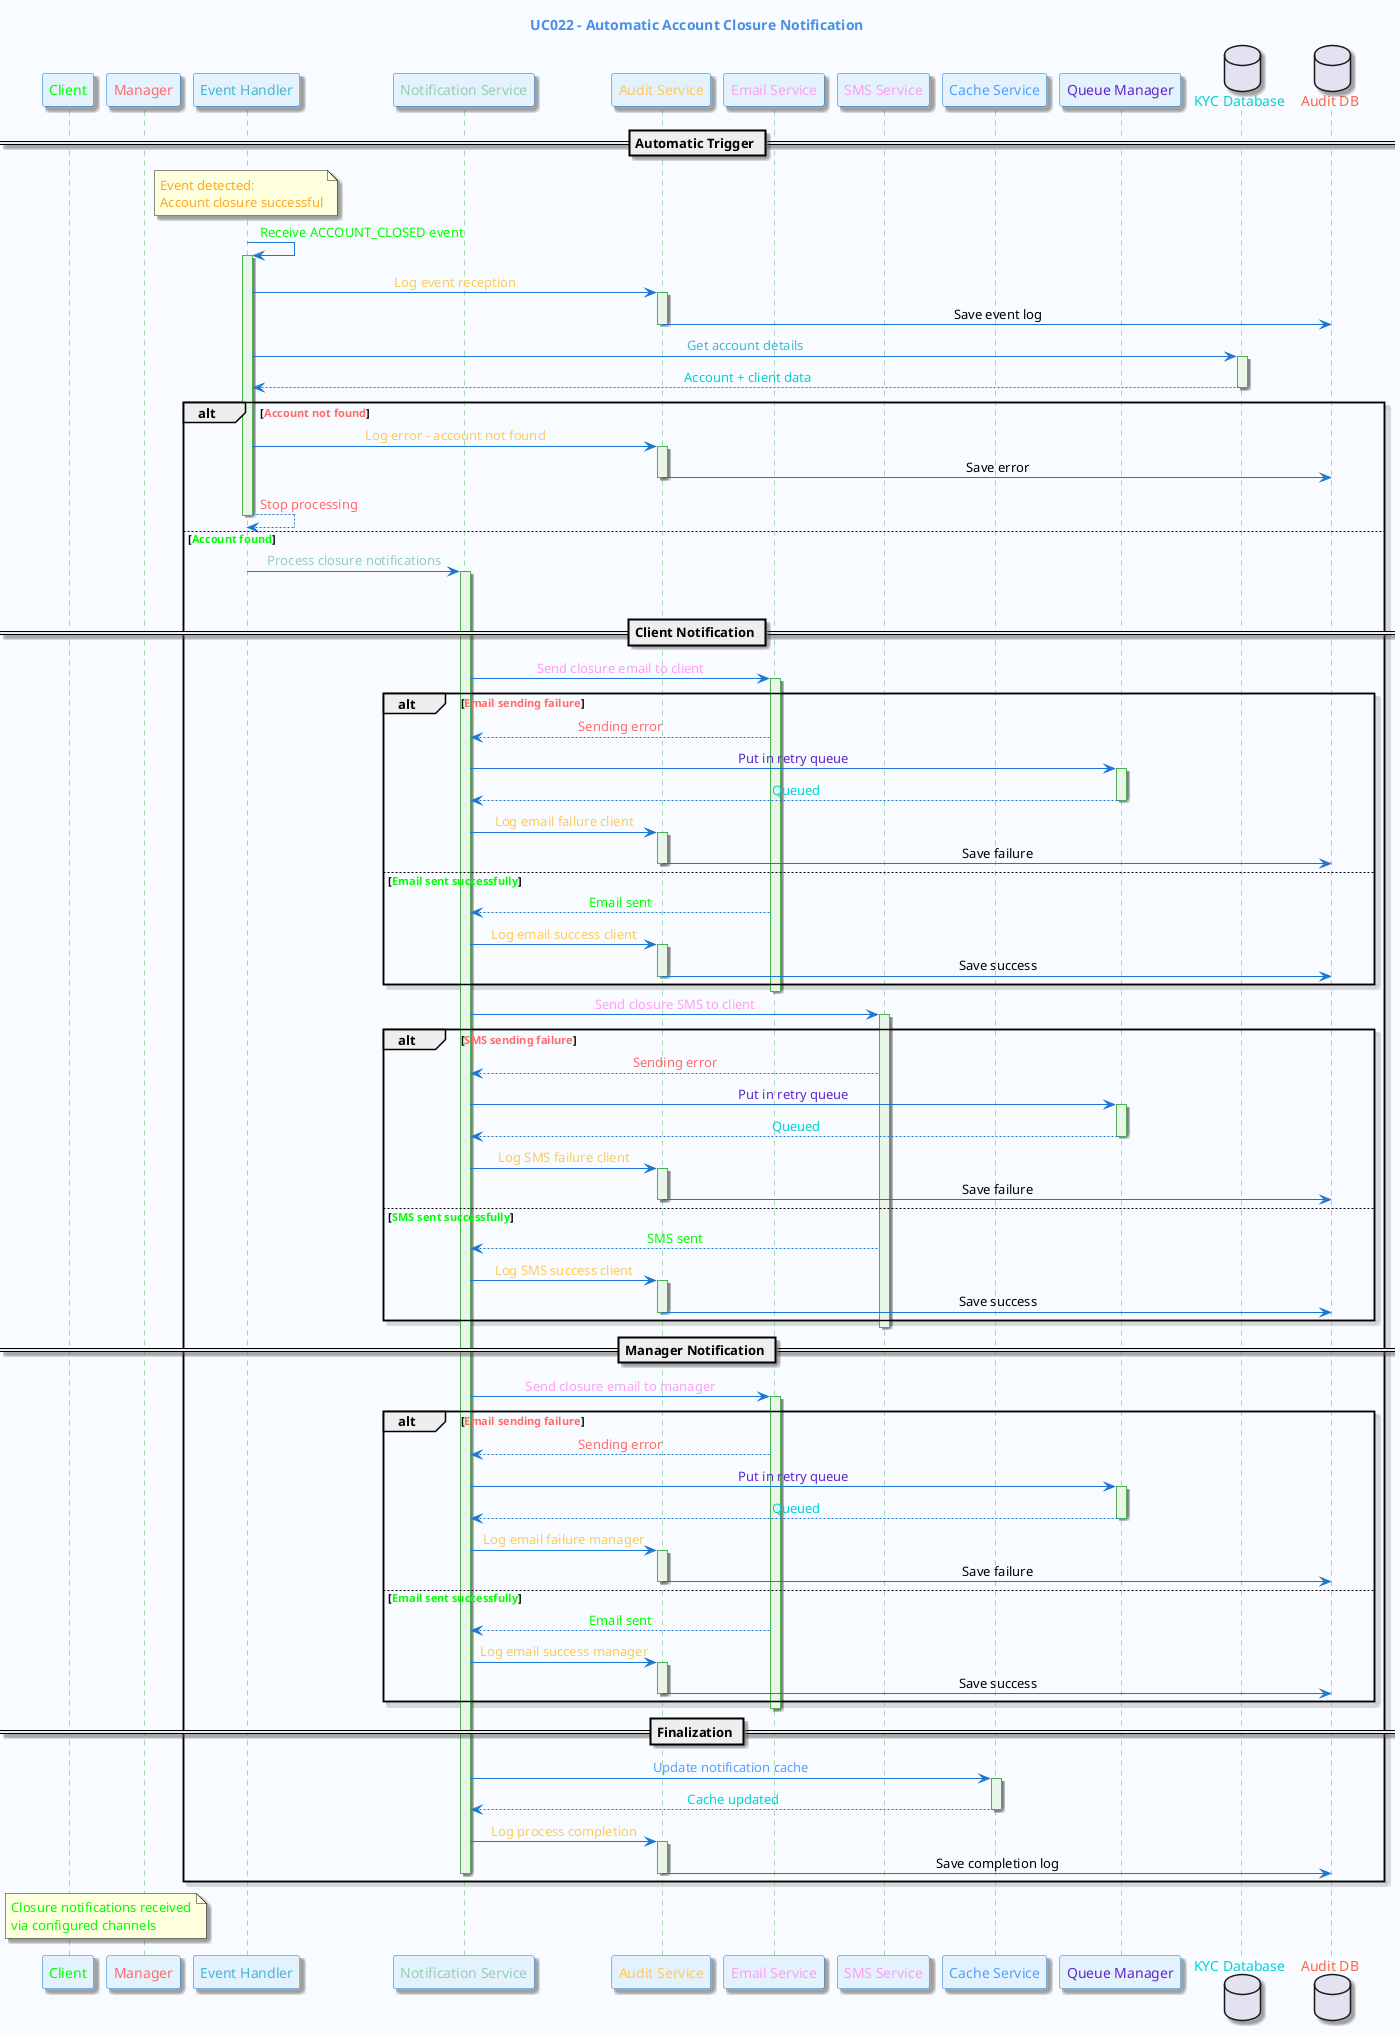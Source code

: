 @startuml UC022
skinparam backgroundColor #F8FBFF
skinparam participant {
    BackgroundColor #E3F2FD
    BorderColor #1976D2
    FontColor #0D47A1
}
skinparam sequence {
    ArrowColor #1976D2
    LifeLineBackgroundColor #E8F5E8
    LifeLineBorderColor #4CAF50
    MessageAlignment center
}
skinparam shadowing true

title <color:#4a90e2>UC022 - Automatic Account Closure Notification</color>

' Actors
participant "<color:#00ff00>Client</color>" as Client
participant "<color:#ff6b6b>Manager</color>" as Manager

' Event System  
participant "<color:#45b7d1>Event Handler</color>" as EventHandler
participant "<color:#96ceb4>Notification Service</color>" as NotificationService

' Technical Services
participant "<color:#feca57>Audit Service</color>" as AuditService
participant "<color:#ff9ff3>Email Service</color>" as EmailService
participant "<color:#ff9ff3>SMS Service</color>" as SMSService
participant "<color:#54a0ff>Cache Service</color>" as CacheService

' Infrastructure
participant "<color:#5f27cd>Queue Manager</color>" as QueueManager
database "<color:#00d2d3>KYC Database</color>" as KYCDB
database "<color:#ff6348>Audit DB</color>" as AuditDB

== Automatic Trigger ==

note over EventHandler : <color:#ffa726>Event detected:</color>\n<color:#ffa726>Account closure successful</color>

EventHandler -> EventHandler : <color:#00ff00>Receive ACCOUNT_CLOSED event</color>
activate EventHandler

EventHandler -> AuditService : <color:#feca57>Log event reception</color>
activate AuditService
AuditService -> AuditDB : Save event log
deactivate AuditService

EventHandler -> KYCDB : <color:#45b7d1>Get account details</color>
activate KYCDB
KYCDB --> EventHandler : <color:#00d2d3>Account + client data</color>
deactivate KYCDB

alt <color:#ff6b6b>Account not found</color>
    EventHandler -> AuditService : <color:#feca57>Log error - account not found</color>
    activate AuditService
    AuditService -> AuditDB : Save error
    deactivate AuditService
    
    EventHandler --> EventHandler : <color:#ff6b6b>Stop processing</color>
    deactivate EventHandler
    
else <color:#00ff00>Account found</color>
    EventHandler -> NotificationService : <color:#96ceb4>Process closure notifications</color>
    activate NotificationService
    deactivate EventHandler
    
    == Client Notification ==
    
    NotificationService -> EmailService : <color:#ff9ff3>Send closure email to client</color>
    activate EmailService
    
    alt <color:#ff6b6b>Email sending failure</color>
        EmailService --> NotificationService : <color:#ff6b6b>Sending error</color>
        NotificationService -> QueueManager : <color:#5f27cd>Put in retry queue</color>
        activate QueueManager
        QueueManager --> NotificationService : <color:#00d2d3>Queued</color>
        deactivate QueueManager
        
        NotificationService -> AuditService : <color:#feca57>Log email failure client</color>
        activate AuditService
        AuditService -> AuditDB : Save failure
        deactivate AuditService
        
    else <color:#00ff00>Email sent successfully</color>
        EmailService --> NotificationService : <color:#00ff00>Email sent</color>
        NotificationService -> AuditService : <color:#feca57>Log email success client</color>
        activate AuditService
        AuditService -> AuditDB : Save success
        deactivate AuditService
    end
    deactivate EmailService
    
    NotificationService -> SMSService : <color:#ff9ff3>Send closure SMS to client</color>
    activate SMSService
    
    alt <color:#ff6b6b>SMS sending failure</color>
        SMSService --> NotificationService : <color:#ff6b6b>Sending error</color>
        NotificationService -> QueueManager : <color:#5f27cd>Put in retry queue</color>
        activate QueueManager
        QueueManager --> NotificationService : <color:#00d2d3>Queued</color>
        deactivate QueueManager
        
        NotificationService -> AuditService : <color:#feca57>Log SMS failure client</color>
        activate AuditService
        AuditService -> AuditDB : Save failure
        deactivate AuditService
        
    else <color:#00ff00>SMS sent successfully</color>
        SMSService --> NotificationService : <color:#00ff00>SMS sent</color>
        NotificationService -> AuditService : <color:#feca57>Log SMS success client</color>
        activate AuditService
        AuditService -> AuditDB : Save success
        deactivate AuditService
    end
    deactivate SMSService
    
    == Manager Notification ==
    
    NotificationService -> EmailService : <color:#ff9ff3>Send closure email to manager</color>
    activate EmailService
    
    alt <color:#ff6b6b>Email sending failure</color>
        EmailService --> NotificationService : <color:#ff6b6b>Sending error</color>
        NotificationService -> QueueManager : <color:#5f27cd>Put in retry queue</color>
        activate QueueManager
        QueueManager --> NotificationService : <color:#00d2d3>Queued</color>
        deactivate QueueManager
        
        NotificationService -> AuditService : <color:#feca57>Log email failure manager</color>
        activate AuditService
        AuditService -> AuditDB : Save failure
        deactivate AuditService
        
    else <color:#00ff00>Email sent successfully</color>
        EmailService --> NotificationService : <color:#00ff00>Email sent</color>
        NotificationService -> AuditService : <color:#feca57>Log email success manager</color>
        activate AuditService
        AuditService -> AuditDB : Save success
        deactivate AuditService
    end
    deactivate EmailService
    
    == Finalization ==
    
    NotificationService -> CacheService : <color:#54a0ff>Update notification cache</color>
    activate CacheService
    CacheService --> NotificationService : <color:#00d2d3>Cache updated</color>
    deactivate CacheService
    
    NotificationService -> AuditService : <color:#feca57>Log process completion</color>
    activate AuditService
    AuditService -> AuditDB : Save completion log
    deactivate AuditService
    
    deactivate NotificationService
end

note over Client, Manager : <color:#00ff00>Closure notifications received</color>\n<color:#00ff00>via configured channels</color>

@enduml
